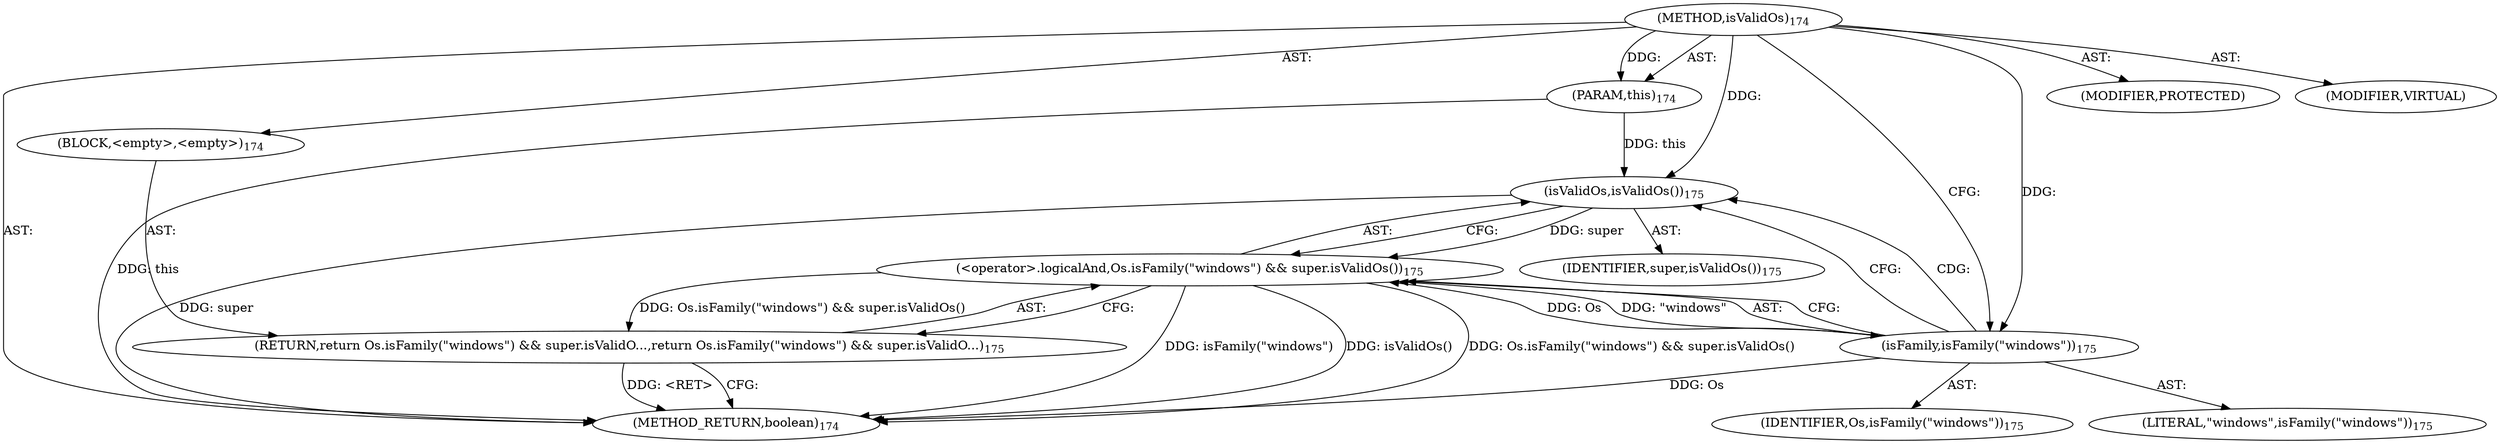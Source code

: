 digraph "isValidOs" {  
"111669149709" [label = <(METHOD,isValidOs)<SUB>174</SUB>> ]
"115964117017" [label = <(PARAM,this)<SUB>174</SUB>> ]
"25769803797" [label = <(BLOCK,&lt;empty&gt;,&lt;empty&gt;)<SUB>174</SUB>> ]
"146028888064" [label = <(RETURN,return Os.isFamily(&quot;windows&quot;) &amp;&amp; super.isValidO...,return Os.isFamily(&quot;windows&quot;) &amp;&amp; super.isValidO...)<SUB>175</SUB>> ]
"30064771140" [label = <(&lt;operator&gt;.logicalAnd,Os.isFamily(&quot;windows&quot;) &amp;&amp; super.isValidOs())<SUB>175</SUB>> ]
"30064771141" [label = <(isFamily,isFamily(&quot;windows&quot;))<SUB>175</SUB>> ]
"68719476790" [label = <(IDENTIFIER,Os,isFamily(&quot;windows&quot;))<SUB>175</SUB>> ]
"90194313227" [label = <(LITERAL,&quot;windows&quot;,isFamily(&quot;windows&quot;))<SUB>175</SUB>> ]
"30064771142" [label = <(isValidOs,isValidOs())<SUB>175</SUB>> ]
"68719476791" [label = <(IDENTIFIER,super,isValidOs())<SUB>175</SUB>> ]
"133143986215" [label = <(MODIFIER,PROTECTED)> ]
"133143986216" [label = <(MODIFIER,VIRTUAL)> ]
"128849018893" [label = <(METHOD_RETURN,boolean)<SUB>174</SUB>> ]
  "111669149709" -> "115964117017"  [ label = "AST: "] 
  "111669149709" -> "25769803797"  [ label = "AST: "] 
  "111669149709" -> "133143986215"  [ label = "AST: "] 
  "111669149709" -> "133143986216"  [ label = "AST: "] 
  "111669149709" -> "128849018893"  [ label = "AST: "] 
  "25769803797" -> "146028888064"  [ label = "AST: "] 
  "146028888064" -> "30064771140"  [ label = "AST: "] 
  "30064771140" -> "30064771141"  [ label = "AST: "] 
  "30064771140" -> "30064771142"  [ label = "AST: "] 
  "30064771141" -> "68719476790"  [ label = "AST: "] 
  "30064771141" -> "90194313227"  [ label = "AST: "] 
  "30064771142" -> "68719476791"  [ label = "AST: "] 
  "146028888064" -> "128849018893"  [ label = "CFG: "] 
  "30064771140" -> "146028888064"  [ label = "CFG: "] 
  "30064771141" -> "30064771140"  [ label = "CFG: "] 
  "30064771141" -> "30064771142"  [ label = "CFG: "] 
  "30064771142" -> "30064771140"  [ label = "CFG: "] 
  "111669149709" -> "30064771141"  [ label = "CFG: "] 
  "146028888064" -> "128849018893"  [ label = "DDG: &lt;RET&gt;"] 
  "115964117017" -> "128849018893"  [ label = "DDG: this"] 
  "30064771141" -> "128849018893"  [ label = "DDG: Os"] 
  "30064771140" -> "128849018893"  [ label = "DDG: isFamily(&quot;windows&quot;)"] 
  "30064771142" -> "128849018893"  [ label = "DDG: super"] 
  "30064771140" -> "128849018893"  [ label = "DDG: isValidOs()"] 
  "30064771140" -> "128849018893"  [ label = "DDG: Os.isFamily(&quot;windows&quot;) &amp;&amp; super.isValidOs()"] 
  "111669149709" -> "115964117017"  [ label = "DDG: "] 
  "30064771140" -> "146028888064"  [ label = "DDG: Os.isFamily(&quot;windows&quot;) &amp;&amp; super.isValidOs()"] 
  "30064771141" -> "30064771140"  [ label = "DDG: Os"] 
  "30064771141" -> "30064771140"  [ label = "DDG: &quot;windows&quot;"] 
  "30064771142" -> "30064771140"  [ label = "DDG: super"] 
  "111669149709" -> "30064771141"  [ label = "DDG: "] 
  "115964117017" -> "30064771142"  [ label = "DDG: this"] 
  "111669149709" -> "30064771142"  [ label = "DDG: "] 
  "30064771141" -> "30064771142"  [ label = "CDG: "] 
}
